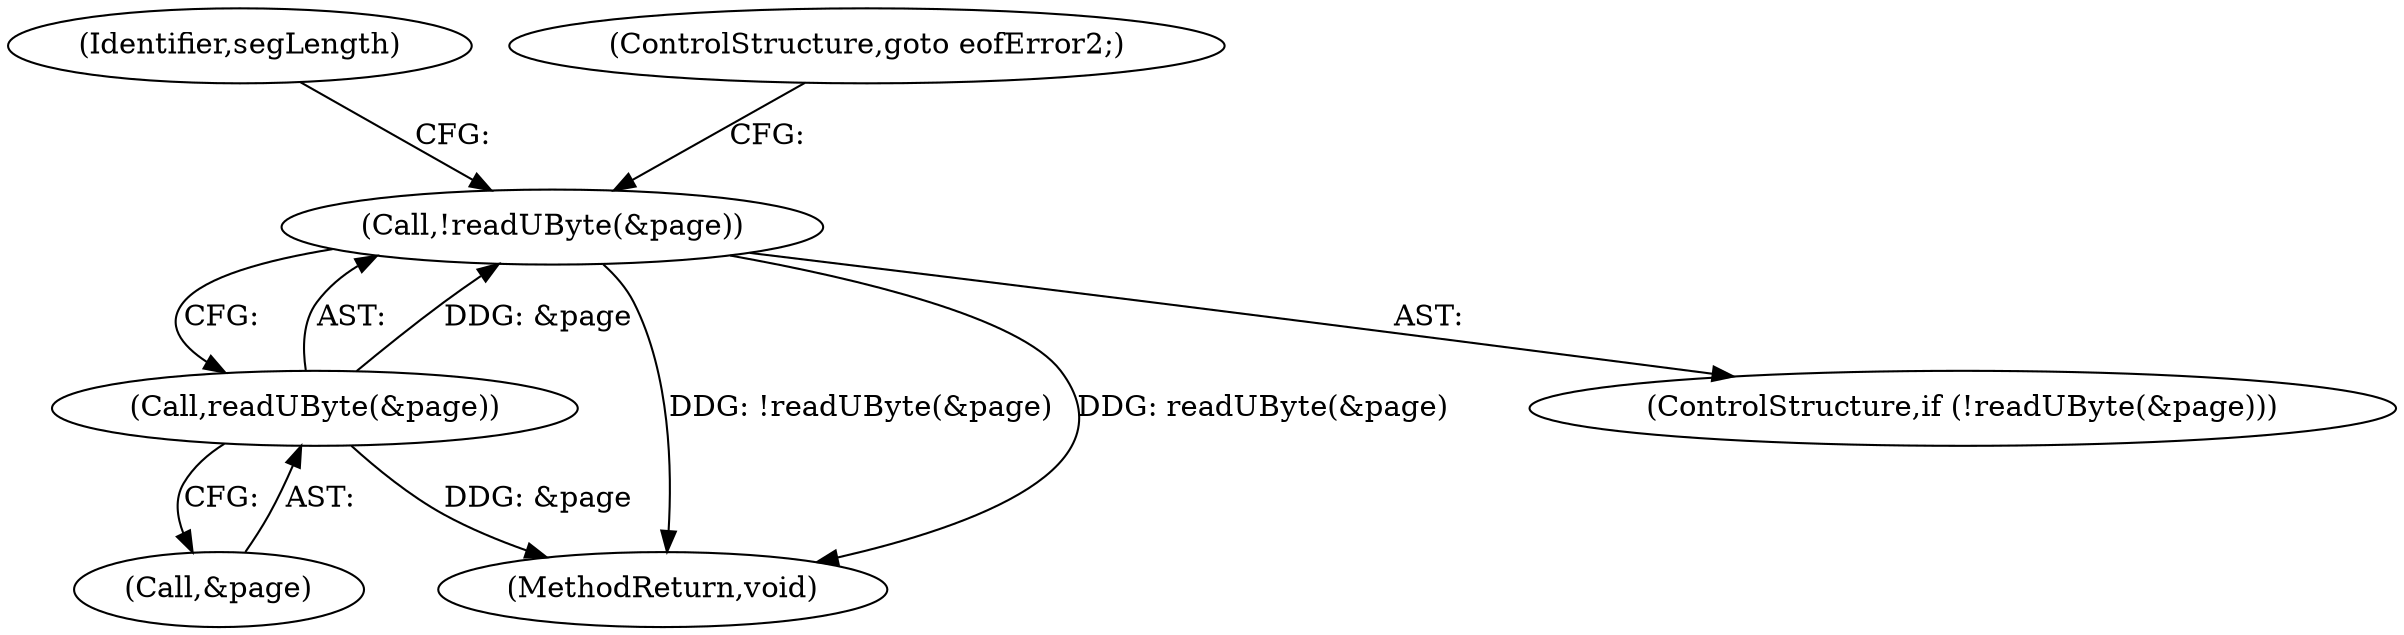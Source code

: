 digraph "0_poppler_58e04a08afee39370283c494ee2e4e392fd3b684@API" {
"1000304" [label="(Call,!readUByte(&page))"];
"1000305" [label="(Call,readUByte(&page))"];
"1000580" [label="(MethodReturn,void)"];
"1000305" [label="(Call,readUByte(&page))"];
"1000314" [label="(Identifier,segLength)"];
"1000304" [label="(Call,!readUByte(&page))"];
"1000306" [label="(Call,&page)"];
"1000303" [label="(ControlStructure,if (!readUByte(&page)))"];
"1000309" [label="(ControlStructure,goto eofError2;)"];
"1000304" -> "1000303"  [label="AST: "];
"1000304" -> "1000305"  [label="CFG: "];
"1000305" -> "1000304"  [label="AST: "];
"1000309" -> "1000304"  [label="CFG: "];
"1000314" -> "1000304"  [label="CFG: "];
"1000304" -> "1000580"  [label="DDG: !readUByte(&page)"];
"1000304" -> "1000580"  [label="DDG: readUByte(&page)"];
"1000305" -> "1000304"  [label="DDG: &page"];
"1000305" -> "1000306"  [label="CFG: "];
"1000306" -> "1000305"  [label="AST: "];
"1000305" -> "1000580"  [label="DDG: &page"];
}
